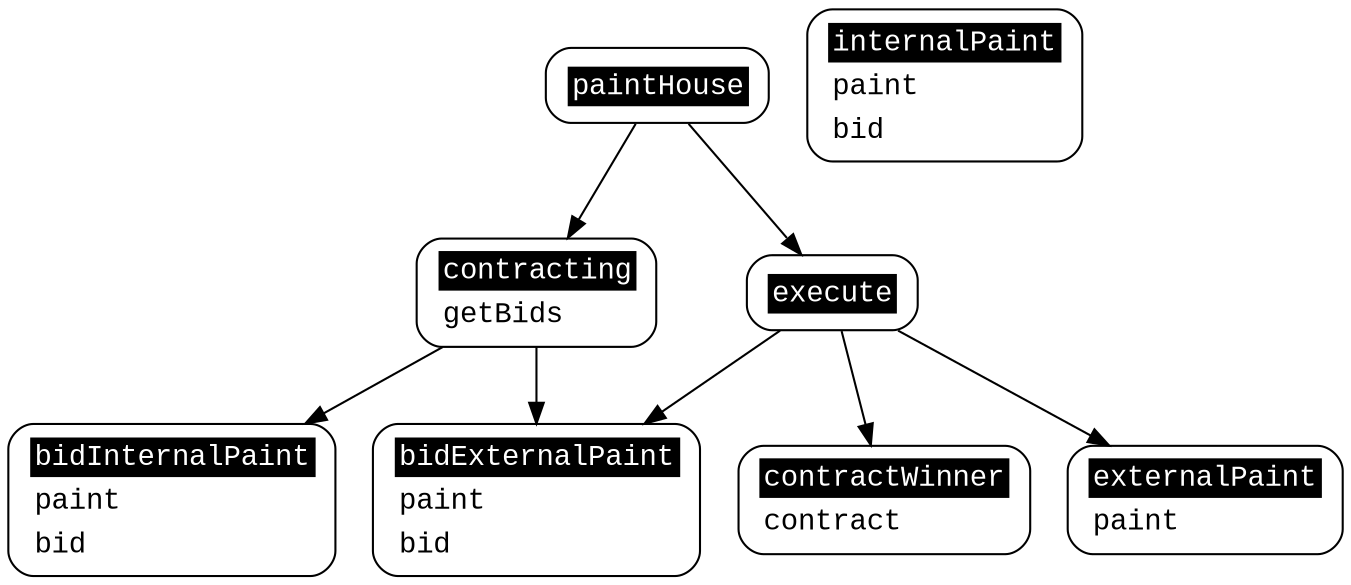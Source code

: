 digraph G {
	"paintHouse" [ style = "filled" fillcolor = "white" fontname = "Courier New" shape = "Mrecord" label = <<table border="0" cellborder="0" bgcolor="white"><tr><td bgcolor="black" align="center"><font color="white">paintHouse</font></td></tr></table>> ];
	"contracting" [ style = "filled" fillcolor = "white" fontname = "Courier New" shape = "Mrecord" label = <<table border="0" cellborder="0" bgcolor="white"><tr><td bgcolor="black" align="center"><font color="white">contracting</font></td></tr><tr><td align="left">getBids</td></tr></table>> ];
	"bidInternalPaint" [ style = "filled" fillcolor = "white" fontname = "Courier New" shape = "Mrecord" label = <<table border="0" cellborder="0" bgcolor="white"><tr><td bgcolor="black" align="center"><font color="white">bidInternalPaint</font></td></tr><tr><td align="left">paint</td></tr><tr><td align="left">bid</td></tr></table>> ];
	"bidExternalPaint" [ style = "filled" fillcolor = "white" fontname = "Courier New" shape = "Mrecord" label = <<table border="0" cellborder="0" bgcolor="white"><tr><td bgcolor="black" align="center"><font color="white">bidExternalPaint</font></td></tr><tr><td align="left">paint</td></tr><tr><td align="left">bid</td></tr></table>> ];
	"execute" [ style = "filled" fillcolor = "white" fontname = "Courier New" shape = "Mrecord" label = <<table border="0" cellborder="0" bgcolor="white"><tr><td bgcolor="black" align="center"><font color="white">execute</font></td></tr></table>> ];
	"contractWinner" [ style = "filled" fillcolor = "white" fontname = "Courier New" shape = "Mrecord" label = <<table border="0" cellborder="0" bgcolor="white"><tr><td bgcolor="black" align="center"><font color="white">contractWinner</font></td></tr><tr><td align="left">contract</td></tr></table>> ];
	"internalPaint" [ style = "filled" fillcolor = "white" fontname = "Courier New" shape = "Mrecord" label = <<table border="0" cellborder="0" bgcolor="white"><tr><td bgcolor="black" align="center"><font color="white">internalPaint</font></td></tr><tr><td align="left">paint</td></tr><tr><td align="left">bid</td></tr></table>> ];
	"externalPaint" [ style = "filled" fillcolor = "white" fontname = "Courier New" shape = "Mrecord" label = <<table border="0" cellborder="0" bgcolor="white"><tr><td bgcolor="black" align="center"><font color="white">externalPaint</font></td></tr><tr><td align="left">paint</td></tr></table>> ];
	contracting->bidExternalPaint;
	paintHouse->execute;
	contracting->bidInternalPaint;
	execute->externalPaint;
	paintHouse->contracting;
	execute->bidExternalPaint;
	execute->contractWinner;
}
